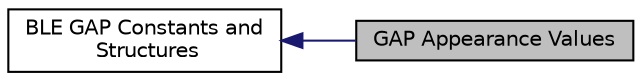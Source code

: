 digraph "GAP Appearance Values"
{
  edge [fontname="Helvetica",fontsize="10",labelfontname="Helvetica",labelfontsize="10"];
  node [fontname="Helvetica",fontsize="10",shape=record];
  rankdir=LR;
  Node0 [label="GAP Appearance Values",height=0.2,width=0.4,color="black", fillcolor="grey75", style="filled" fontcolor="black"];
  Node1 [label="BLE GAP Constants and\l Structures",height=0.2,width=0.4,color="black", fillcolor="white", style="filled",URL="$group___b_l_e___g_a_p___d_e_f_i_n_e_s.html"];
  Node1->Node0 [shape=plaintext, color="midnightblue", dir="back", style="solid"];
}
